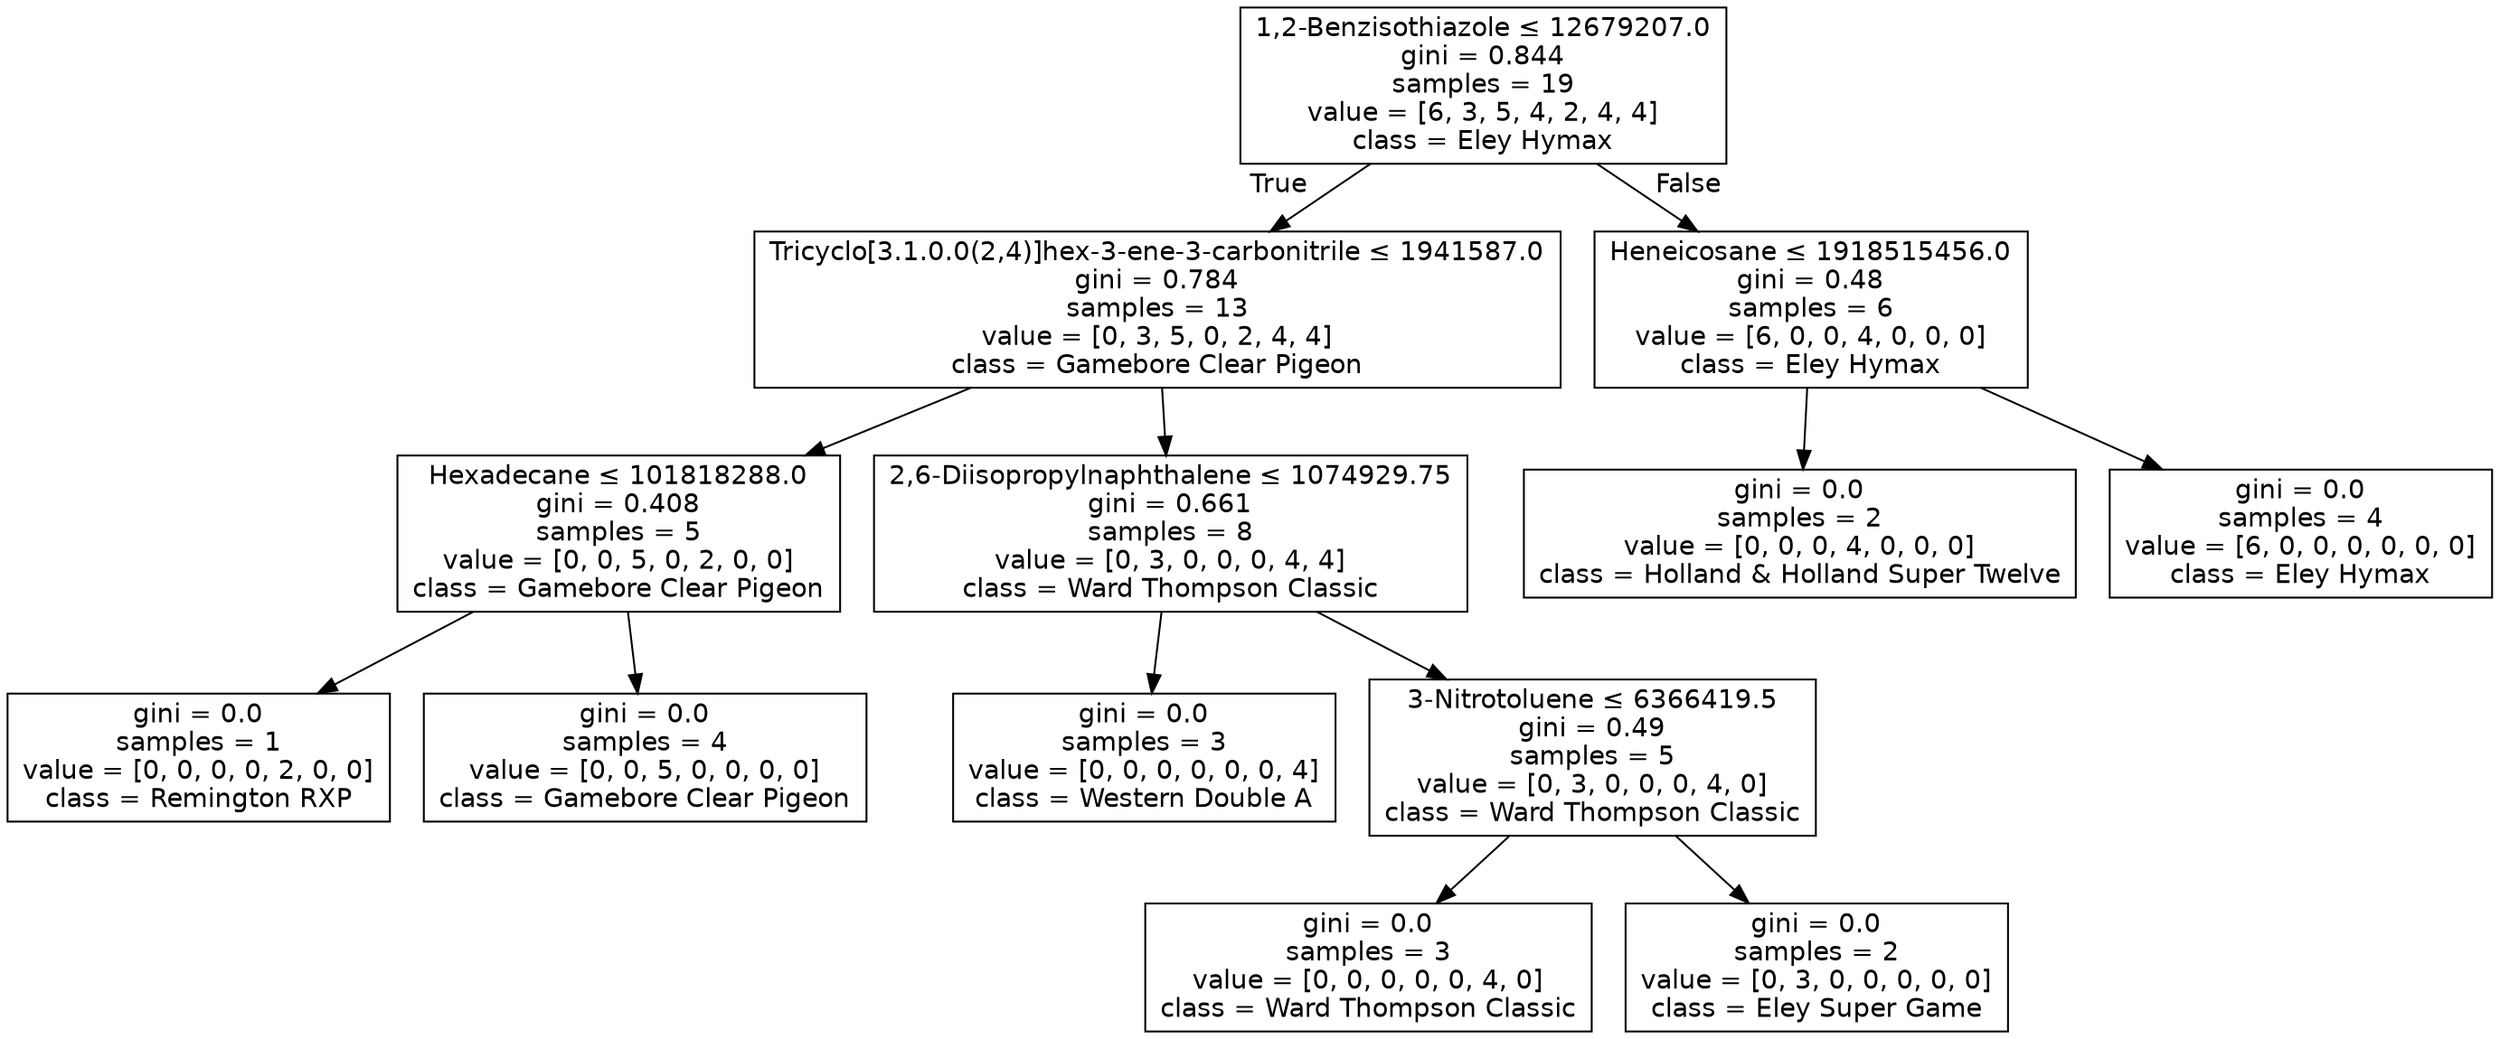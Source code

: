 digraph Tree {
node [shape=box, fontname="helvetica"] ;
edge [fontname="helvetica"] ;
0 [label=<1,2-Benzisothiazole &le; 12679207.0<br/>gini = 0.844<br/>samples = 19<br/>value = [6, 3, 5, 4, 2, 4, 4]<br/>class = Eley Hymax>] ;
1 [label=<Tricyclo[3.1.0.0(2,4)]hex-3-ene-3-carbonitrile &le; 1941587.0<br/>gini = 0.784<br/>samples = 13<br/>value = [0, 3, 5, 0, 2, 4, 4]<br/>class = Gamebore Clear Pigeon>] ;
0 -> 1 [labeldistance=2.5, labelangle=45, headlabel="True"] ;
2 [label=<Hexadecane &le; 101818288.0<br/>gini = 0.408<br/>samples = 5<br/>value = [0, 0, 5, 0, 2, 0, 0]<br/>class = Gamebore Clear Pigeon>] ;
1 -> 2 ;
3 [label=<gini = 0.0<br/>samples = 1<br/>value = [0, 0, 0, 0, 2, 0, 0]<br/>class = Remington RXP>] ;
2 -> 3 ;
4 [label=<gini = 0.0<br/>samples = 4<br/>value = [0, 0, 5, 0, 0, 0, 0]<br/>class = Gamebore Clear Pigeon>] ;
2 -> 4 ;
5 [label=<2,6-Diisopropylnaphthalene &le; 1074929.75<br/>gini = 0.661<br/>samples = 8<br/>value = [0, 3, 0, 0, 0, 4, 4]<br/>class = Ward Thompson Classic>] ;
1 -> 5 ;
6 [label=<gini = 0.0<br/>samples = 3<br/>value = [0, 0, 0, 0, 0, 0, 4]<br/>class = Western Double A>] ;
5 -> 6 ;
7 [label=<3-Nitrotoluene &le; 6366419.5<br/>gini = 0.49<br/>samples = 5<br/>value = [0, 3, 0, 0, 0, 4, 0]<br/>class = Ward Thompson Classic>] ;
5 -> 7 ;
8 [label=<gini = 0.0<br/>samples = 3<br/>value = [0, 0, 0, 0, 0, 4, 0]<br/>class = Ward Thompson Classic>] ;
7 -> 8 ;
9 [label=<gini = 0.0<br/>samples = 2<br/>value = [0, 3, 0, 0, 0, 0, 0]<br/>class = Eley Super Game>] ;
7 -> 9 ;
10 [label=<Heneicosane &le; 1918515456.0<br/>gini = 0.48<br/>samples = 6<br/>value = [6, 0, 0, 4, 0, 0, 0]<br/>class = Eley Hymax>] ;
0 -> 10 [labeldistance=2.5, labelangle=-45, headlabel="False"] ;
11 [label=<gini = 0.0<br/>samples = 2<br/>value = [0, 0, 0, 4, 0, 0, 0]<br/>class = Holland &amp; Holland Super Twelve>] ;
10 -> 11 ;
12 [label=<gini = 0.0<br/>samples = 4<br/>value = [6, 0, 0, 0, 0, 0, 0]<br/>class = Eley Hymax>] ;
10 -> 12 ;
}
